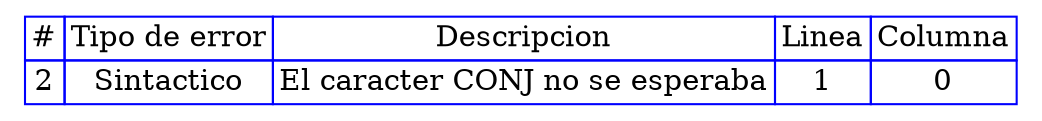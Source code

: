 digraph {

  tbl [

    shape=plaintext
    label=<
      <table border='0' cellborder='1' color='blue' cellspacing='0'>
        <tr><td>#</td><td>Tipo de error</td><td>Descripcion</td><td>Linea</td><td>Columna</td></tr><tr><td>2</td><td>Sintactico</td><td>El caracter CONJ no se esperaba</td><td>1</td><td>0</td></tr>
</table>

    >];

}

